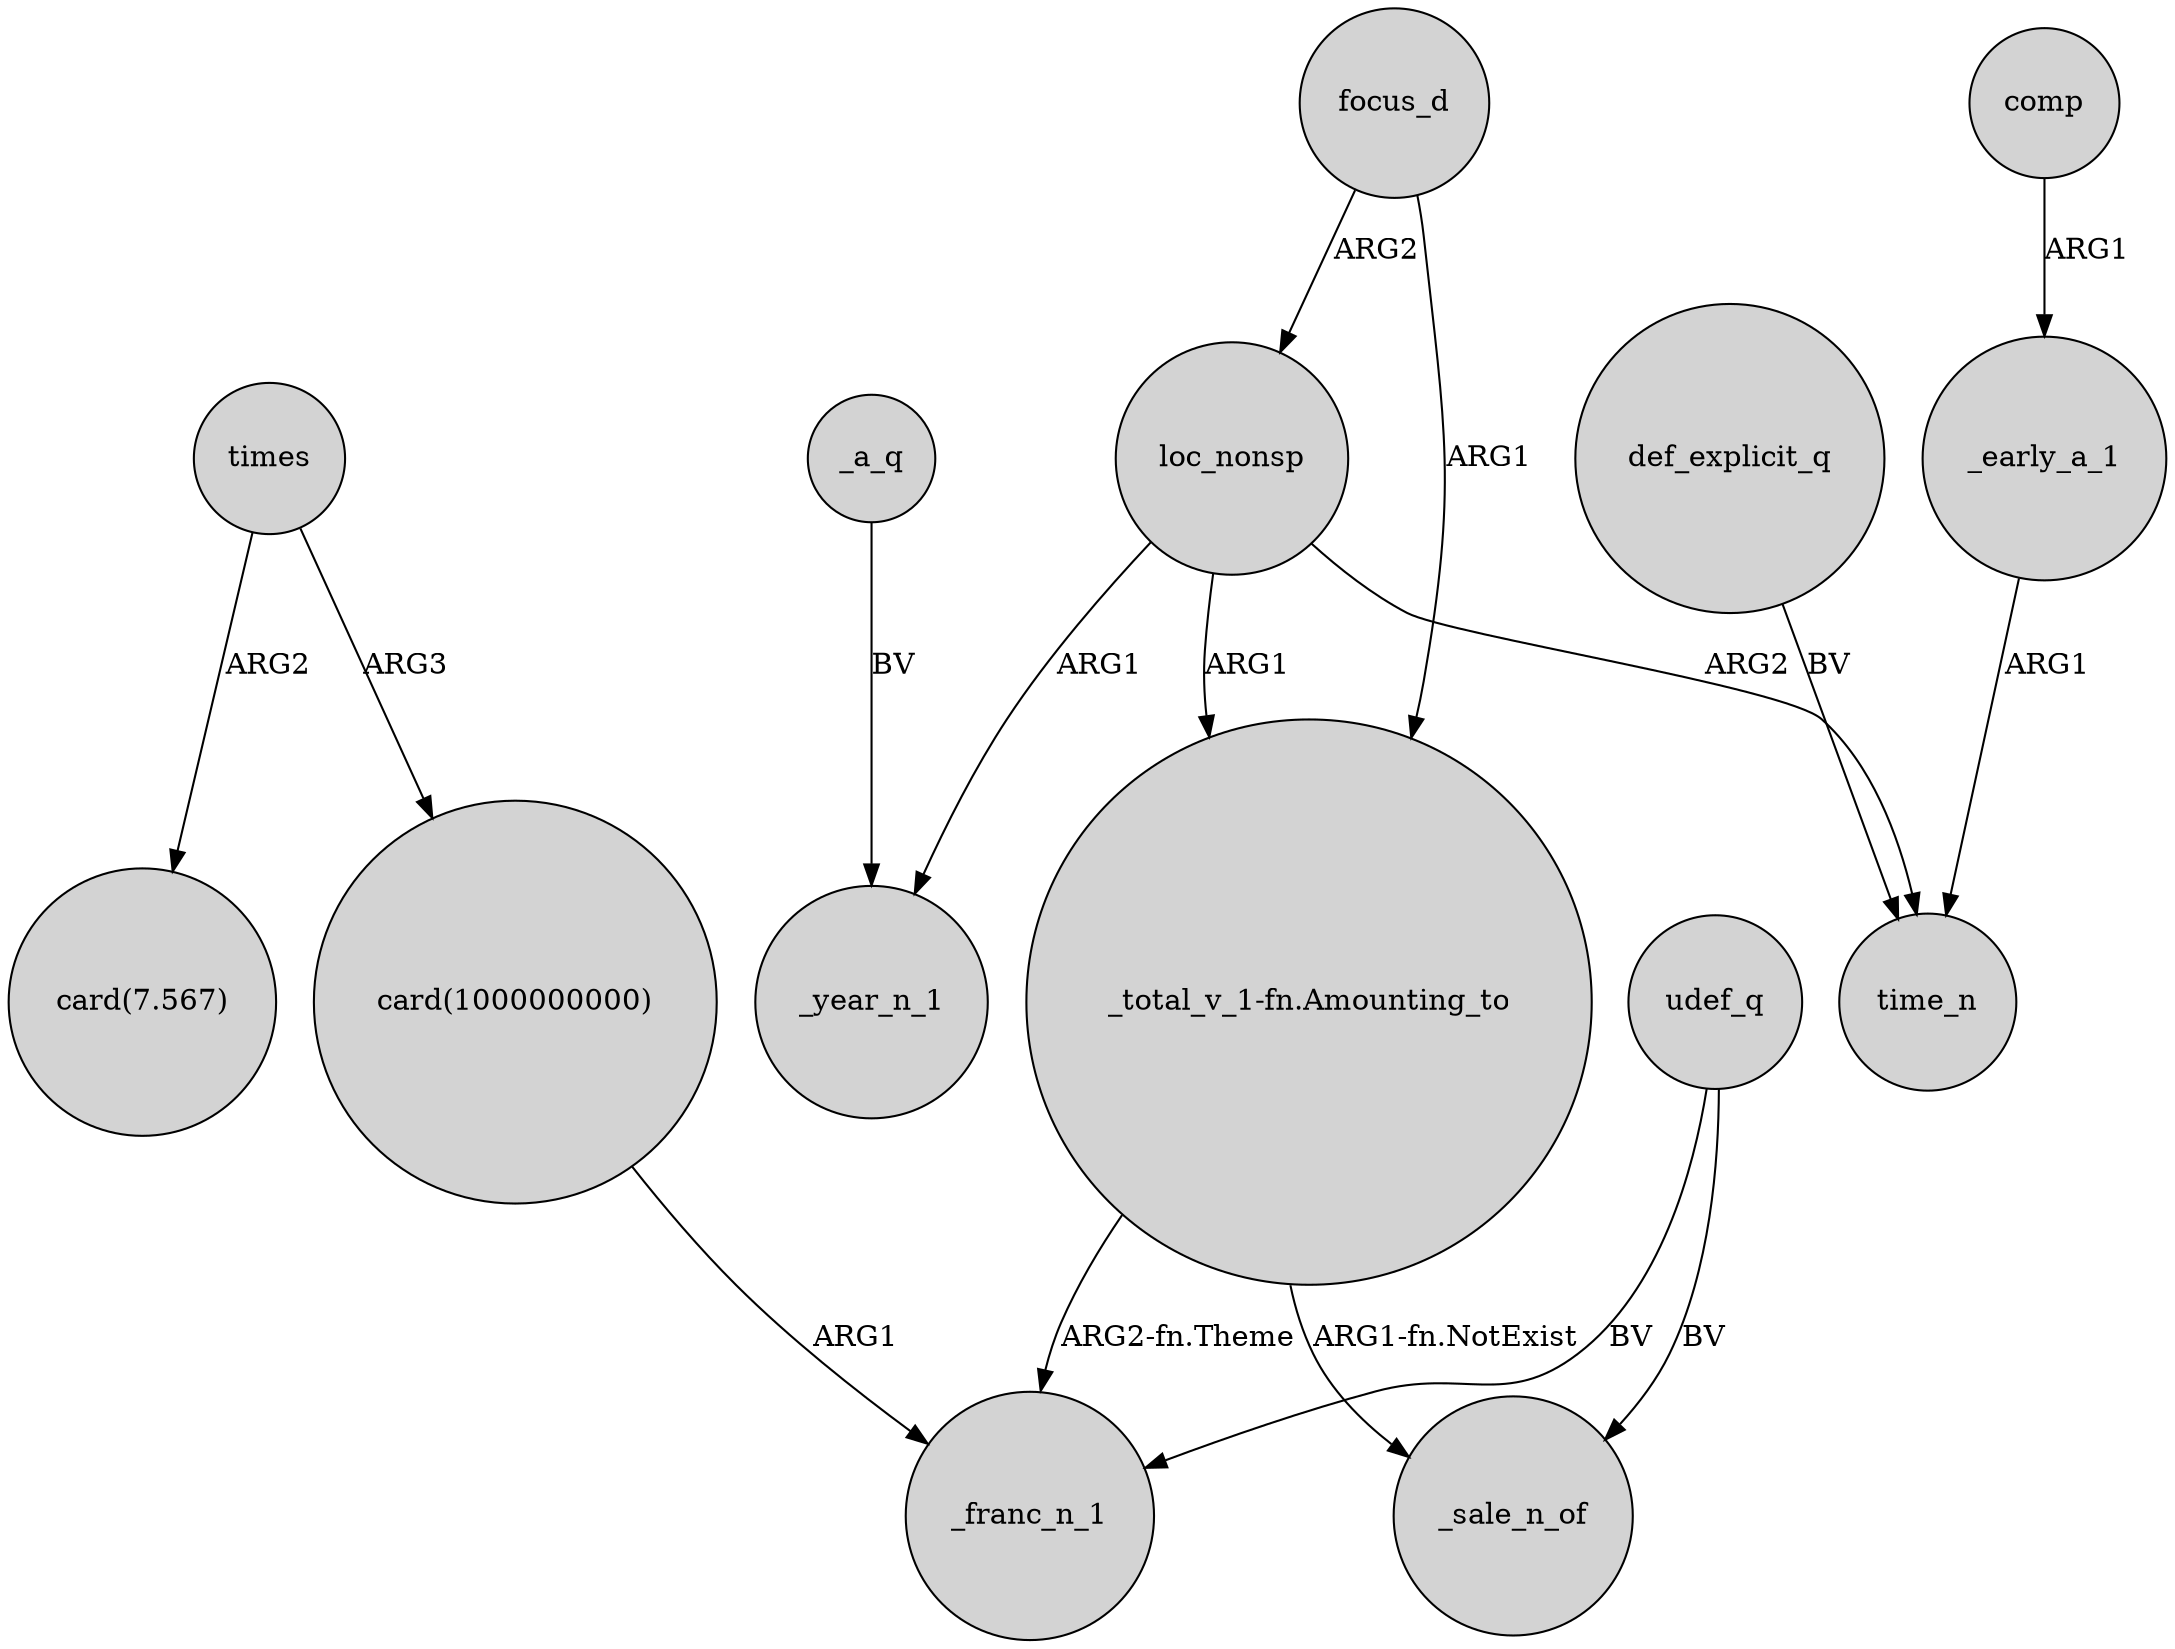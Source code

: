 digraph {
	node [shape=circle style=filled]
	_early_a_1 -> time_n [label=ARG1]
	focus_d -> loc_nonsp [label=ARG2]
	"card(1000000000)" -> _franc_n_1 [label=ARG1]
	times -> "card(1000000000)" [label=ARG3]
	times -> "card(7.567)" [label=ARG2]
	_a_q -> _year_n_1 [label=BV]
	focus_d -> "_total_v_1-fn.Amounting_to" [label=ARG1]
	udef_q -> _franc_n_1 [label=BV]
	def_explicit_q -> time_n [label=BV]
	loc_nonsp -> time_n [label=ARG2]
	"_total_v_1-fn.Amounting_to" -> _sale_n_of [label="ARG1-fn.NotExist"]
	comp -> _early_a_1 [label=ARG1]
	"_total_v_1-fn.Amounting_to" -> _franc_n_1 [label="ARG2-fn.Theme"]
	loc_nonsp -> _year_n_1 [label=ARG1]
	loc_nonsp -> "_total_v_1-fn.Amounting_to" [label=ARG1]
	udef_q -> _sale_n_of [label=BV]
}
